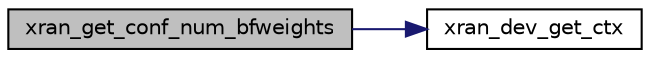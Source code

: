 digraph "xran_get_conf_num_bfweights"
{
 // LATEX_PDF_SIZE
  edge [fontname="Helvetica",fontsize="10",labelfontname="Helvetica",labelfontsize="10"];
  node [fontname="Helvetica",fontsize="10",shape=record];
  rankdir="LR";
  Node1 [label="xran_get_conf_num_bfweights",height=0.2,width=0.4,color="black", fillcolor="grey75", style="filled", fontcolor="black",tooltip="Get the configuration of the total number of beamforming weights on RU."];
  Node1 -> Node2 [color="midnightblue",fontsize="10",style="solid",fontname="Helvetica"];
  Node2 [label="xran_dev_get_ctx",height=0.2,width=0.4,color="black", fillcolor="white", style="filled",URL="$xran__main_8c.html#aa09e72e94d2a1d891e86f4c09b0f8b21",tooltip=" "];
}
